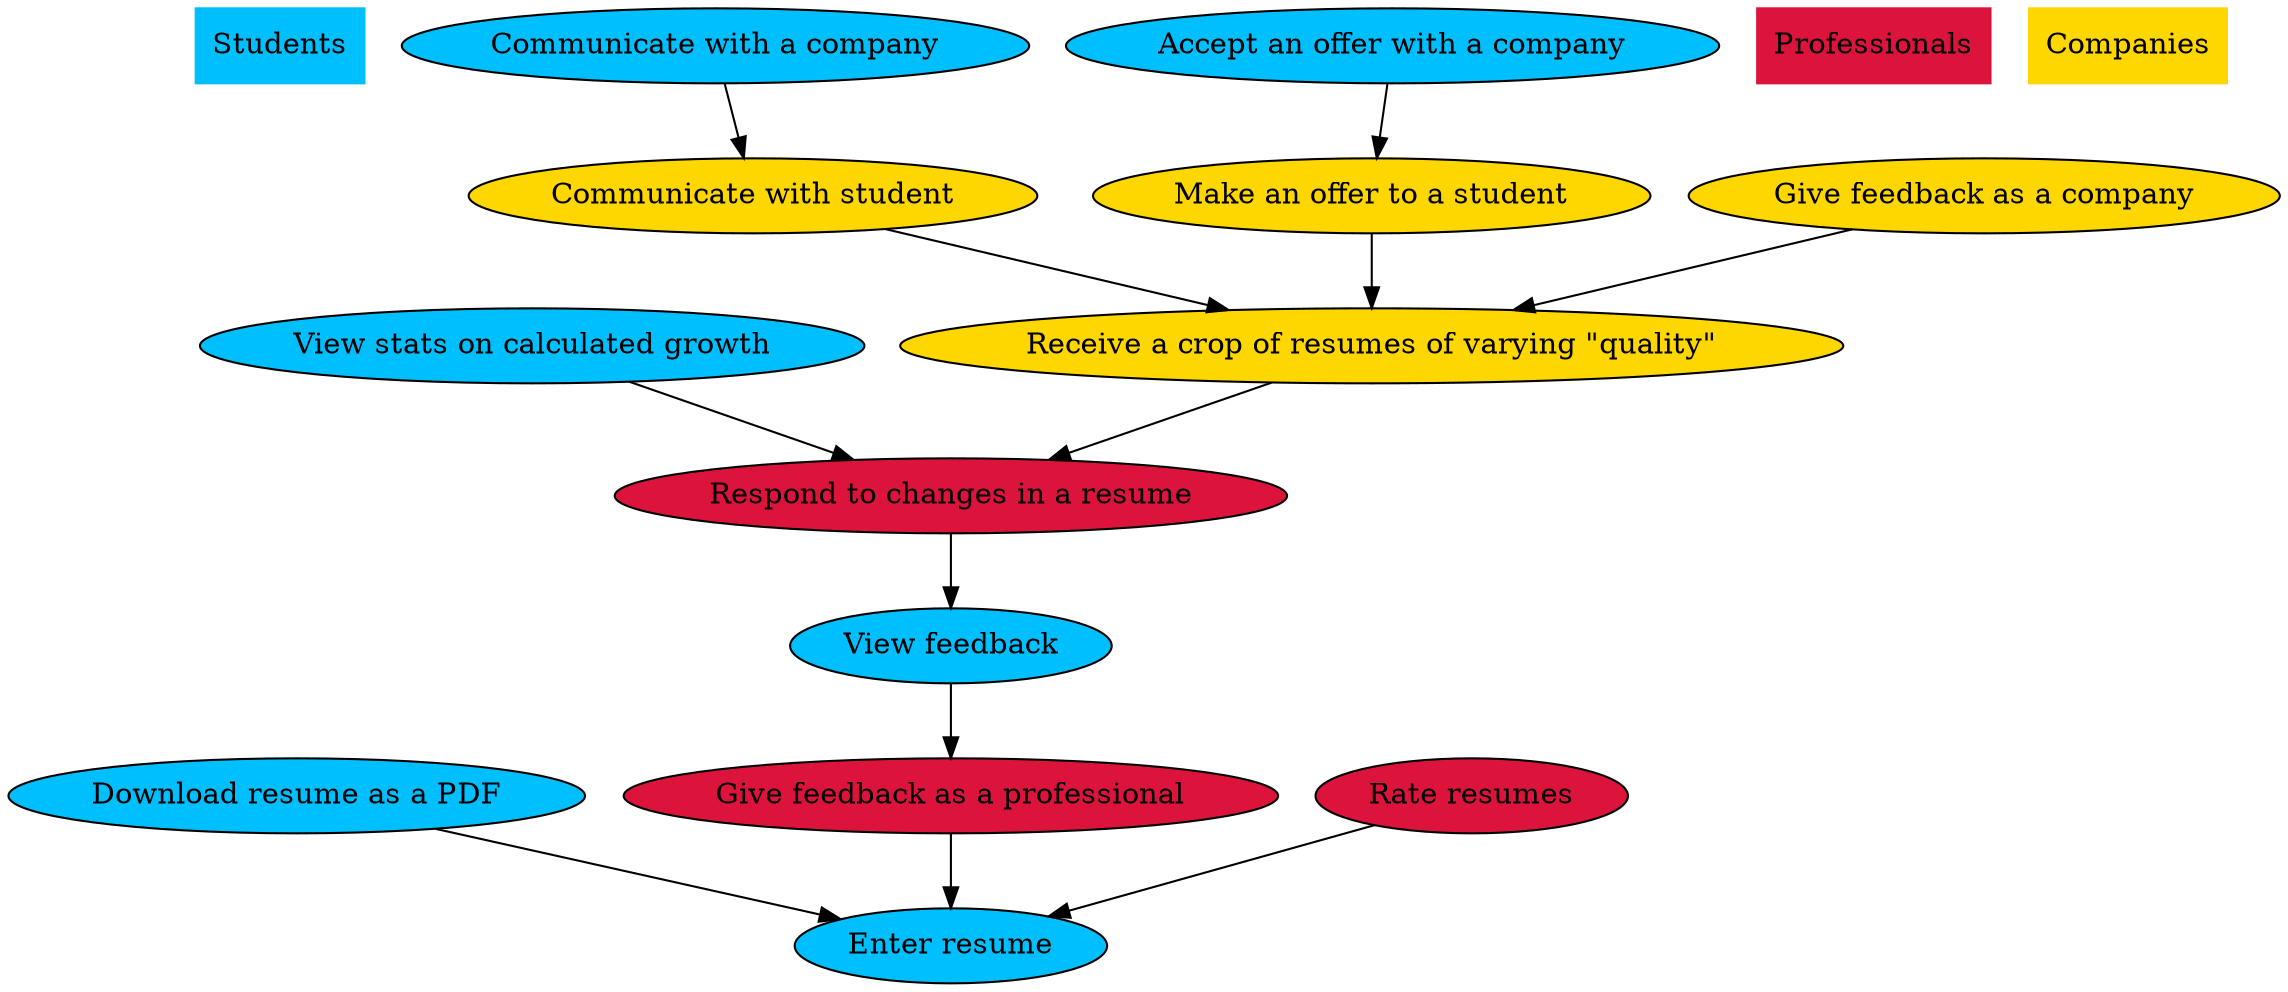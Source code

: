 digraph features {
  "Students"                        [ shape=box style=filled color="deepskyblue" ]
  "Enter resume"                    [ style=filled fillcolor="deepskyblue" ]
  "Download resume as a PDF"        [ style=filled fillcolor="deepskyblue" ]
  "View feedback"                   [ style=filled fillcolor="deepskyblue" ]
  "View stats on calculated growth" [ style=filled fillcolor="deepskyblue" ]
  "Communicate with a company"      [ style=filled fillcolor="deepskyblue" ]
  "Accept an offer with a company"  [ style=filled fillcolor="deepskyblue" ]

  "Download resume as a PDF" -> "Enter resume"
  "View feedback" -> "Give feedback as a professional"
  "View stats on calculated growth" -> "Respond to changes in a resume"
  "Communicate with a company" -> "Communicate with student"
  "Accept an offer with a company" -> "Make an offer to a student"

  "Professionals"                   [ shape=box style=filled color="crimson" ]
  "Rate resumes"                    [ style=filled fillcolor="crimson" ]
  "Give feedback as a professional" [ style=filled fillcolor="crimson" ]
  "Respond to changes in a resume"  [ style=filled fillcolor="crimson" ]

  "Rate resumes" -> "Enter resume"
  "Give feedback as a professional" -> "Enter resume"
  "Respond to changes in a resume" -> "View feedback"

  "Companies"                                        [ shape=box style=filled color="gold" ]
  "Receive a crop of resumes of varying \"quality\"" [ style=filled fillcolor="gold" ]
  "Give feedback as a company"                       [ style=filled fillcolor="gold" ]
  "Communicate with student"                         [ style=filled fillcolor="gold" ]
  "Make an offer to a student"                       [ style=filled fillcolor="gold" ]

  "Receive a crop of resumes of varying \"quality\"" -> "Respond to changes in a resume"
  "Give feedback as a company" -> "Receive a crop of resumes of varying \"quality\""
  "Communicate with student" -> "Receive a crop of resumes of varying \"quality\""
  "Make an offer to a student" -> "Receive a crop of resumes of varying \"quality\""
}
